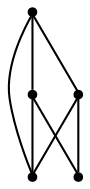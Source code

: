 graph {
  node [shape=point,comment="{\"directed\":false,\"doi\":\"10.1007/11618058_38\",\"figure\":\"2 (1)\"}"]

  v0 [pos="502.46846384447673,284.90412394205725"]
  v1 [pos="383.75888785428776,446.1541748046875"]
  v2 [pos="502.46846384447673,586.404062906901"]
  v3 [pos="256.360183502907,525.7791137695312"]
  v4 [pos="221.4786995821221,284.90412394205714"]

  v0 -- v1 [id="-1",pos="502.46846384447673,284.90412394205725 383.75888785428776,446.1541748046875 383.75888785428776,446.1541748046875 383.75888785428776,446.1541748046875"]
  v4 -- v0 [id="-2",pos="221.4786995821221,284.90412394205714 502.46846384447673,284.90412394205725 502.46846384447673,284.90412394205725 502.46846384447673,284.90412394205725"]
  v4 -- v1 [id="-3",pos="221.4786995821221,284.90412394205714 383.75888785428776,446.1541748046875 383.75888785428776,446.1541748046875 383.75888785428776,446.1541748046875"]
  v4 -- v3 [id="-4",pos="221.4786995821221,284.90412394205714 256.360183502907,525.7791137695312 256.360183502907,525.7791137695312 256.360183502907,525.7791137695312"]
  v3 -- v2 [id="-5",pos="256.360183502907,525.7791137695312 502.46846384447673,586.404062906901 502.46846384447673,586.404062906901 502.46846384447673,586.404062906901"]
  v3 -- v1 [id="-6",pos="256.360183502907,525.7791137695312 383.75888785428776,446.1541748046875 383.75888785428776,446.1541748046875 383.75888785428776,446.1541748046875"]
  v0 -- v2 [id="-7",pos="502.46846384447673,284.90412394205725 502.46846384447673,586.404062906901 502.46846384447673,586.404062906901 502.46846384447673,586.404062906901"]
}